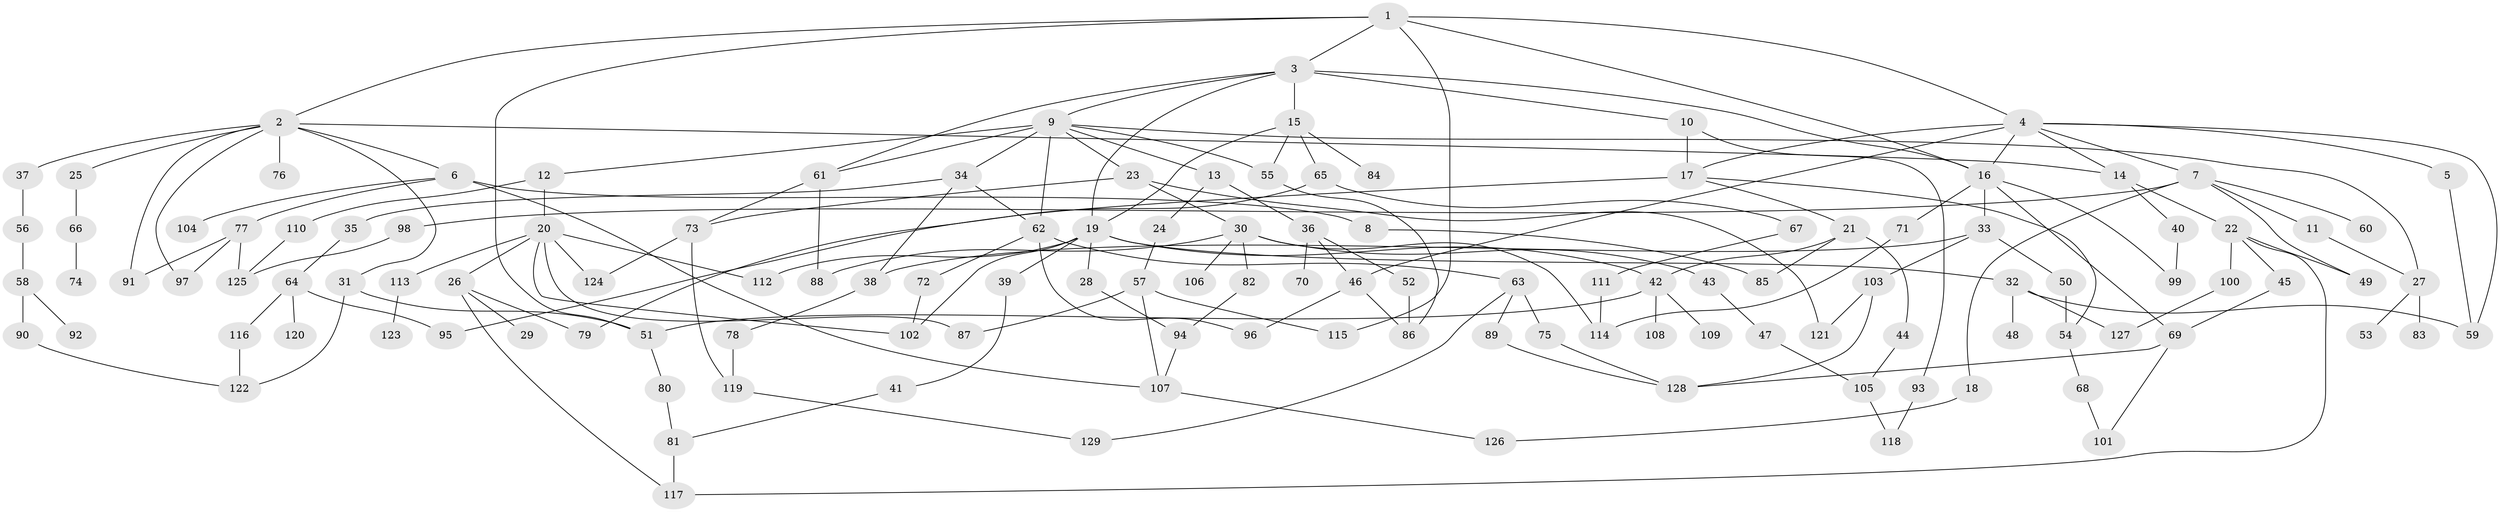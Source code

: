 // coarse degree distribution, {10: 0.015384615384615385, 6: 0.06153846153846154, 5: 0.07692307692307693, 4: 0.15384615384615385, 3: 0.3076923076923077, 8: 0.046153846153846156, 2: 0.26153846153846155, 1: 0.046153846153846156, 7: 0.03076923076923077}
// Generated by graph-tools (version 1.1) at 2025/45/03/06/25 01:45:09]
// undirected, 129 vertices, 187 edges
graph export_dot {
graph [start="1"]
  node [color=gray90,style=filled];
  1;
  2;
  3;
  4;
  5;
  6;
  7;
  8;
  9;
  10;
  11;
  12;
  13;
  14;
  15;
  16;
  17;
  18;
  19;
  20;
  21;
  22;
  23;
  24;
  25;
  26;
  27;
  28;
  29;
  30;
  31;
  32;
  33;
  34;
  35;
  36;
  37;
  38;
  39;
  40;
  41;
  42;
  43;
  44;
  45;
  46;
  47;
  48;
  49;
  50;
  51;
  52;
  53;
  54;
  55;
  56;
  57;
  58;
  59;
  60;
  61;
  62;
  63;
  64;
  65;
  66;
  67;
  68;
  69;
  70;
  71;
  72;
  73;
  74;
  75;
  76;
  77;
  78;
  79;
  80;
  81;
  82;
  83;
  84;
  85;
  86;
  87;
  88;
  89;
  90;
  91;
  92;
  93;
  94;
  95;
  96;
  97;
  98;
  99;
  100;
  101;
  102;
  103;
  104;
  105;
  106;
  107;
  108;
  109;
  110;
  111;
  112;
  113;
  114;
  115;
  116;
  117;
  118;
  119;
  120;
  121;
  122;
  123;
  124;
  125;
  126;
  127;
  128;
  129;
  1 -- 2;
  1 -- 3;
  1 -- 4;
  1 -- 115;
  1 -- 16;
  1 -- 51;
  2 -- 6;
  2 -- 25;
  2 -- 31;
  2 -- 37;
  2 -- 76;
  2 -- 91;
  2 -- 97;
  2 -- 14;
  3 -- 9;
  3 -- 10;
  3 -- 15;
  3 -- 16;
  3 -- 19;
  3 -- 61;
  4 -- 5;
  4 -- 7;
  4 -- 14;
  4 -- 17;
  4 -- 46;
  4 -- 59;
  4 -- 16;
  5 -- 59;
  6 -- 8;
  6 -- 77;
  6 -- 104;
  6 -- 107;
  7 -- 11;
  7 -- 18;
  7 -- 60;
  7 -- 98;
  7 -- 49;
  8 -- 85;
  9 -- 12;
  9 -- 13;
  9 -- 23;
  9 -- 27;
  9 -- 34;
  9 -- 61;
  9 -- 62;
  9 -- 55;
  10 -- 93;
  10 -- 17;
  11 -- 27;
  12 -- 20;
  12 -- 110;
  13 -- 24;
  13 -- 36;
  14 -- 22;
  14 -- 40;
  15 -- 55;
  15 -- 65;
  15 -- 84;
  15 -- 19;
  16 -- 33;
  16 -- 71;
  16 -- 99;
  16 -- 69;
  17 -- 21;
  17 -- 54;
  17 -- 95;
  18 -- 126;
  19 -- 28;
  19 -- 32;
  19 -- 39;
  19 -- 42;
  19 -- 102;
  19 -- 112;
  20 -- 26;
  20 -- 87;
  20 -- 112;
  20 -- 113;
  20 -- 124;
  20 -- 102;
  21 -- 44;
  21 -- 85;
  21 -- 42;
  22 -- 45;
  22 -- 49;
  22 -- 100;
  22 -- 117;
  23 -- 30;
  23 -- 121;
  23 -- 73;
  24 -- 57;
  25 -- 66;
  26 -- 29;
  26 -- 79;
  26 -- 117;
  27 -- 53;
  27 -- 83;
  28 -- 94;
  30 -- 43;
  30 -- 82;
  30 -- 106;
  30 -- 114;
  30 -- 88;
  31 -- 122;
  31 -- 51;
  32 -- 48;
  32 -- 59;
  32 -- 127;
  33 -- 50;
  33 -- 103;
  33 -- 38;
  34 -- 35;
  34 -- 38;
  34 -- 62;
  35 -- 64;
  36 -- 46;
  36 -- 52;
  36 -- 70;
  37 -- 56;
  38 -- 78;
  39 -- 41;
  40 -- 99;
  41 -- 81;
  42 -- 51;
  42 -- 108;
  42 -- 109;
  43 -- 47;
  44 -- 105;
  45 -- 69;
  46 -- 86;
  46 -- 96;
  47 -- 105;
  50 -- 54;
  51 -- 80;
  52 -- 86;
  54 -- 68;
  55 -- 86;
  56 -- 58;
  57 -- 107;
  57 -- 115;
  57 -- 87;
  58 -- 90;
  58 -- 92;
  61 -- 73;
  61 -- 88;
  62 -- 63;
  62 -- 72;
  62 -- 96;
  63 -- 75;
  63 -- 89;
  63 -- 129;
  64 -- 95;
  64 -- 116;
  64 -- 120;
  65 -- 67;
  65 -- 79;
  66 -- 74;
  67 -- 111;
  68 -- 101;
  69 -- 128;
  69 -- 101;
  71 -- 114;
  72 -- 102;
  73 -- 119;
  73 -- 124;
  75 -- 128;
  77 -- 125;
  77 -- 97;
  77 -- 91;
  78 -- 119;
  80 -- 81;
  81 -- 117;
  82 -- 94;
  89 -- 128;
  90 -- 122;
  93 -- 118;
  94 -- 107;
  98 -- 125;
  100 -- 127;
  103 -- 121;
  103 -- 128;
  105 -- 118;
  107 -- 126;
  110 -- 125;
  111 -- 114;
  113 -- 123;
  116 -- 122;
  119 -- 129;
}
